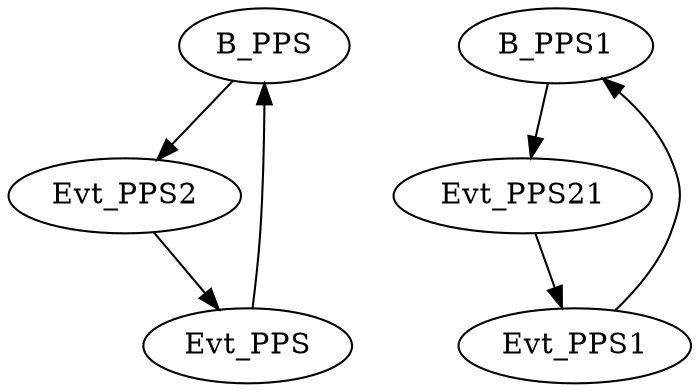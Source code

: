 digraph G {
name=size6a
node [fid=1 cpu=1 type=tmsg]
edge [type=defdst]
B_PPS[type=block tperiod=1000000000 pattern=TEST0 patentry=0 patexit="true" beamproc=B3 bpentry=0 bpexit=1 qlo="true" qhi=0 qil=0]
Evt_PPS[fid=1 toffs=0 pattern=TEST0 patentry=1 patexit=0 beamproc=B1 bpentry=1 bpexit=0 gid=5 evtno=215 beamin=0 sid=2 bpid=8 reqnobeam=0 vacc=0 par="0x0011223344556677" tef=0]
Evt_PPS2[toffs=0 pattern=TEST0 patentry=0 patexit=0 beamproc=B2 bpentry=0 bpexit=0 gid=5 evtno=205 sid=2 bpid=8 par="0x1122334455667788" tef=0]
Evt_PPS -> B_PPS -> Evt_PPS2 -> Evt_PPS
B_PPS1[type=block tperiod=1000000000 pattern=TEST0 patentry=0 patexit="true" beamproc=B3 bpentry=0 bpexit=1 qlo="true" qhi=0 qil=0]
Evt_PPS1[fid=1 toffs=0 pattern=TEST0 patentry=1 patexit=0 beamproc=B1 bpentry=1 bpexit=0 gid=5 evtno=215 beamin=0 sid=2 bpid=8 reqnobeam=0 vacc=0 par="0x0011223344556677" tef=0]
Evt_PPS21[toffs=0 pattern=TEST0 patentry=0 patexit=0 beamproc=B2 bpentry=0 bpexit=0 gid=5 evtno=205 sid=2 bpid=8 par="0x1122334455667788" tef=0]
Evt_PPS1 -> B_PPS1 -> Evt_PPS21 -> Evt_PPS1
}
